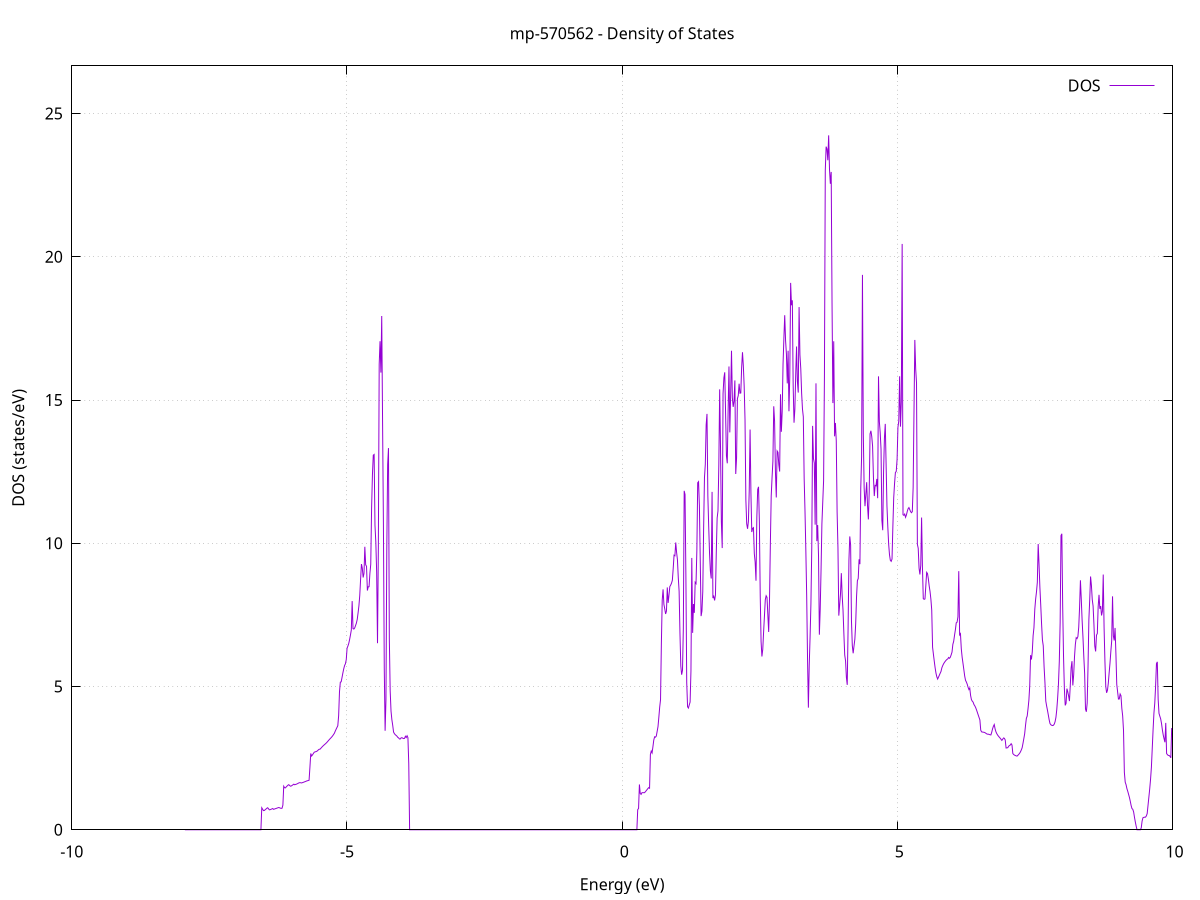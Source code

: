 set title 'mp-570562 - Density of States'
set xlabel 'Energy (eV)'
set ylabel 'DOS (states/eV)'
set grid
set xrange [-10:10]
set yrange [0:26.666]
set xzeroaxis lt -1
set terminal png size 800,600
set output 'mp-570562_dos_gnuplot.png'
plot '-' using 1:2 with lines title 'DOS'
-7.945200 0.000000
-7.929800 0.000000
-7.914500 0.000000
-7.899100 0.000000
-7.883800 0.000000
-7.868400 0.000000
-7.853100 0.000000
-7.837700 0.000000
-7.822400 0.000000
-7.807000 0.000000
-7.791700 0.000000
-7.776300 0.000000
-7.761000 0.000000
-7.745600 0.000000
-7.730300 0.000000
-7.714900 0.000000
-7.699600 0.000000
-7.684200 0.000000
-7.668900 0.000000
-7.653500 0.000000
-7.638200 0.000000
-7.622800 0.000000
-7.607500 0.000000
-7.592100 0.000000
-7.576800 0.000000
-7.561400 0.000000
-7.546100 0.000000
-7.530700 0.000000
-7.515400 0.000000
-7.500000 0.000000
-7.484600 0.000000
-7.469300 0.000000
-7.453900 0.000000
-7.438600 0.000000
-7.423200 0.000000
-7.407900 0.000000
-7.392500 0.000000
-7.377200 0.000000
-7.361800 0.000000
-7.346500 0.000000
-7.331100 0.000000
-7.315800 0.000000
-7.300400 0.000000
-7.285100 0.000000
-7.269700 0.000000
-7.254400 0.000000
-7.239000 0.000000
-7.223700 0.000000
-7.208300 0.000000
-7.193000 0.000000
-7.177600 0.000000
-7.162300 0.000000
-7.146900 0.000000
-7.131600 0.000000
-7.116200 0.000000
-7.100900 0.000000
-7.085500 0.000000
-7.070200 0.000000
-7.054800 0.000000
-7.039500 0.000000
-7.024100 0.000000
-7.008800 0.000000
-6.993400 0.000000
-6.978100 0.000000
-6.962700 0.000000
-6.947400 0.000000
-6.932000 0.000000
-6.916700 0.000000
-6.901300 0.000000
-6.886000 0.000000
-6.870600 0.000000
-6.855300 0.000000
-6.839900 0.000000
-6.824500 0.000000
-6.809200 0.000000
-6.793800 0.000000
-6.778500 0.000000
-6.763100 0.000000
-6.747800 0.000000
-6.732400 0.000000
-6.717100 0.000000
-6.701700 0.000000
-6.686400 0.000000
-6.671000 0.000000
-6.655700 0.000000
-6.640300 0.000000
-6.625000 0.000000
-6.609600 0.000000
-6.594300 0.000000
-6.578900 0.000000
-6.563600 0.000000
-6.548200 0.768100
-6.532900 0.719000
-6.517500 0.669500
-6.502200 0.672600
-6.486800 0.698400
-6.471500 0.724200
-6.456100 0.750100
-6.440800 0.769400
-6.425400 0.732900
-6.410100 0.696400
-6.394700 0.702500
-6.379400 0.715400
-6.364000 0.728300
-6.348700 0.741200
-6.333300 0.713200
-6.318000 0.723900
-6.302600 0.734500
-6.287300 0.745100
-6.271900 0.755800
-6.256600 0.766400
-6.241200 0.777000
-6.225900 0.769600
-6.210500 0.754700
-6.195200 0.748100
-6.179800 0.752100
-6.164400 0.861500
-6.149100 1.518400
-6.133700 1.467500
-6.118400 1.462000
-6.103000 1.496900
-6.087700 1.526800
-6.072300 1.556100
-6.057000 1.574800
-6.041600 1.543800
-6.026300 1.521400
-6.010900 1.529700
-5.995600 1.550400
-5.980200 1.571000
-5.964900 1.591600
-5.949500 1.571300
-5.934200 1.583000
-5.918800 1.591400
-5.903500 1.605700
-5.888100 1.621500
-5.872800 1.637200
-5.857400 1.645500
-5.842100 1.641500
-5.826700 1.634800
-5.811400 1.643500
-5.796000 1.654600
-5.780700 1.665700
-5.765300 1.677700
-5.750000 1.688100
-5.734600 1.702200
-5.719300 1.711000
-5.703900 1.719900
-5.688600 1.728800
-5.673200 2.176200
-5.657900 2.663600
-5.642500 2.574700
-5.627200 2.612800
-5.611800 2.658000
-5.596500 2.703700
-5.581100 2.719200
-5.565800 2.726400
-5.550400 2.737800
-5.535100 2.759000
-5.519700 2.789500
-5.504400 2.810800
-5.489000 2.813600
-5.473600 2.846500
-5.458300 2.879600
-5.442900 2.911000
-5.427600 2.939500
-5.412200 2.966400
-5.396900 2.991700
-5.381500 3.018900
-5.366200 3.047600
-5.350800 3.082300
-5.335500 3.116400
-5.320100 3.150800
-5.304800 3.181700
-5.289400 3.212800
-5.274100 3.245300
-5.258700 3.283400
-5.243400 3.326100
-5.228000 3.372000
-5.212700 3.444600
-5.197300 3.509200
-5.182000 3.570200
-5.166600 3.631500
-5.151300 3.984300
-5.135900 4.817800
-5.120600 5.151500
-5.105200 5.165500
-5.089900 5.315600
-5.074500 5.472500
-5.059200 5.614500
-5.043800 5.731400
-5.028500 5.792700
-5.013100 5.936800
-4.997800 6.341600
-4.982400 6.415000
-4.967100 6.507000
-4.951700 6.644600
-4.936400 6.801600
-4.921000 6.973900
-4.905700 7.982500
-4.890300 7.022400
-4.875000 7.006900
-4.859600 7.045800
-4.844300 7.127400
-4.828900 7.213400
-4.813500 7.345300
-4.798200 7.569600
-4.782800 7.821000
-4.767500 8.183600
-4.752100 8.754700
-4.736800 9.275200
-4.721400 9.132800
-4.706100 8.806800
-4.690700 8.950000
-4.675400 9.878500
-4.660000 9.250300
-4.644700 9.197400
-4.629300 8.351300
-4.614000 8.481000
-4.598600 8.485300
-4.583300 8.944700
-4.567900 9.265800
-4.552600 11.228600
-4.537200 12.396400
-4.521900 13.076200
-4.506500 13.101000
-4.491200 10.633800
-4.475800 10.040100
-4.460500 8.984000
-4.445100 6.513500
-4.429800 9.831000
-4.414400 16.251000
-4.399100 17.053900
-4.383700 15.959700
-4.368400 17.933700
-4.353000 14.221600
-4.337700 10.676000
-4.322300 5.638200
-4.307000 3.455600
-4.291600 4.529500
-4.276300 9.827900
-4.260900 12.745700
-4.245600 13.323800
-4.230200 6.668000
-4.214900 4.850400
-4.199500 4.142100
-4.184200 3.844400
-4.168800 3.646200
-4.153400 3.410600
-4.138100 3.355900
-4.122700 3.319400
-4.107400 3.295300
-4.092000 3.267400
-4.076700 3.226200
-4.061300 3.206000
-4.046000 3.168900
-4.030600 3.170000
-4.015300 3.209700
-3.999900 3.213600
-3.984600 3.194800
-3.969200 3.182900
-3.953900 3.190000
-3.938500 3.264200
-3.923200 3.220000
-3.907800 3.281700
-3.892500 3.215200
-3.877100 2.302900
-3.861800 0.000000
-3.846400 0.000000
-3.831100 0.000000
-3.815700 0.000000
-3.800400 0.000000
-3.785000 0.000000
-3.769700 0.000000
-3.754300 0.000000
-3.739000 0.000000
-3.723600 0.000000
-3.708300 0.000000
-3.692900 0.000000
-3.677600 0.000000
-3.662200 0.000000
-3.646900 0.000000
-3.631500 0.000000
-3.616200 0.000000
-3.600800 0.000000
-3.585500 0.000000
-3.570100 0.000000
-3.554800 0.000000
-3.539400 0.000000
-3.524100 0.000000
-3.508700 0.000000
-3.493300 0.000000
-3.478000 0.000000
-3.462600 0.000000
-3.447300 0.000000
-3.431900 0.000000
-3.416600 0.000000
-3.401200 0.000000
-3.385900 0.000000
-3.370500 0.000000
-3.355200 0.000000
-3.339800 0.000000
-3.324500 0.000000
-3.309100 0.000000
-3.293800 0.000000
-3.278400 0.000000
-3.263100 0.000000
-3.247700 0.000000
-3.232400 0.000000
-3.217000 0.000000
-3.201700 0.000000
-3.186300 0.000000
-3.171000 0.000000
-3.155600 0.000000
-3.140300 0.000000
-3.124900 0.000000
-3.109600 0.000000
-3.094200 0.000000
-3.078900 0.000000
-3.063500 0.000000
-3.048200 0.000000
-3.032800 0.000000
-3.017500 0.000000
-3.002100 0.000000
-2.986800 0.000000
-2.971400 0.000000
-2.956100 0.000000
-2.940700 0.000000
-2.925400 0.000000
-2.910000 0.000000
-2.894700 0.000000
-2.879300 0.000000
-2.864000 0.000000
-2.848600 0.000000
-2.833200 0.000000
-2.817900 0.000000
-2.802500 0.000000
-2.787200 0.000000
-2.771800 0.000000
-2.756500 0.000000
-2.741100 0.000000
-2.725800 0.000000
-2.710400 0.000000
-2.695100 0.000000
-2.679700 0.000000
-2.664400 0.000000
-2.649000 0.000000
-2.633700 0.000000
-2.618300 0.000000
-2.603000 0.000000
-2.587600 0.000000
-2.572300 0.000000
-2.556900 0.000000
-2.541600 0.000000
-2.526200 0.000000
-2.510900 0.000000
-2.495500 0.000000
-2.480200 0.000000
-2.464800 0.000000
-2.449500 0.000000
-2.434100 0.000000
-2.418800 0.000000
-2.403400 0.000000
-2.388100 0.000000
-2.372700 0.000000
-2.357400 0.000000
-2.342000 0.000000
-2.326700 0.000000
-2.311300 0.000000
-2.296000 0.000000
-2.280600 0.000000
-2.265300 0.000000
-2.249900 0.000000
-2.234600 0.000000
-2.219200 0.000000
-2.203900 0.000000
-2.188500 0.000000
-2.173100 0.000000
-2.157800 0.000000
-2.142400 0.000000
-2.127100 0.000000
-2.111700 0.000000
-2.096400 0.000000
-2.081000 0.000000
-2.065700 0.000000
-2.050300 0.000000
-2.035000 0.000000
-2.019600 0.000000
-2.004300 0.000000
-1.988900 0.000000
-1.973600 0.000000
-1.958200 0.000000
-1.942900 0.000000
-1.927500 0.000000
-1.912200 0.000000
-1.896800 0.000000
-1.881500 0.000000
-1.866100 0.000000
-1.850800 0.000000
-1.835400 0.000000
-1.820100 0.000000
-1.804700 0.000000
-1.789400 0.000000
-1.774000 0.000000
-1.758700 0.000000
-1.743300 0.000000
-1.728000 0.000000
-1.712600 0.000000
-1.697300 0.000000
-1.681900 0.000000
-1.666600 0.000000
-1.651200 0.000000
-1.635900 0.000000
-1.620500 0.000000
-1.605200 0.000000
-1.589800 0.000000
-1.574500 0.000000
-1.559100 0.000000
-1.543800 0.000000
-1.528400 0.000000
-1.513100 0.000000
-1.497700 0.000000
-1.482300 0.000000
-1.467000 0.000000
-1.451600 0.000000
-1.436300 0.000000
-1.420900 0.000000
-1.405600 0.000000
-1.390200 0.000000
-1.374900 0.000000
-1.359500 0.000000
-1.344200 0.000000
-1.328800 0.000000
-1.313500 0.000000
-1.298100 0.000000
-1.282800 0.000000
-1.267400 0.000000
-1.252100 0.000000
-1.236700 0.000000
-1.221400 0.000000
-1.206000 0.000000
-1.190700 0.000000
-1.175300 0.000000
-1.160000 0.000000
-1.144600 0.000000
-1.129300 0.000000
-1.113900 0.000000
-1.098600 0.000000
-1.083200 0.000000
-1.067900 0.000000
-1.052500 0.000000
-1.037200 0.000000
-1.021800 0.000000
-1.006500 0.000000
-0.991100 0.000000
-0.975800 0.000000
-0.960400 0.000000
-0.945100 0.000000
-0.929700 0.000000
-0.914400 0.000000
-0.899000 0.000000
-0.883700 0.000000
-0.868300 0.000000
-0.853000 0.000000
-0.837600 0.000000
-0.822200 0.000000
-0.806900 0.000000
-0.791500 0.000000
-0.776200 0.000000
-0.760800 0.000000
-0.745500 0.000000
-0.730100 0.000000
-0.714800 0.000000
-0.699400 0.000000
-0.684100 0.000000
-0.668700 0.000000
-0.653400 0.000000
-0.638000 0.000000
-0.622700 0.000000
-0.607300 0.000000
-0.592000 0.000000
-0.576600 0.000000
-0.561300 0.000000
-0.545900 0.000000
-0.530600 0.000000
-0.515200 0.000000
-0.499900 0.000000
-0.484500 0.000000
-0.469200 0.000000
-0.453800 0.000000
-0.438500 0.000000
-0.423100 0.000000
-0.407800 0.000000
-0.392400 0.000000
-0.377100 0.000000
-0.361700 0.000000
-0.346400 0.000000
-0.331000 0.000000
-0.315700 0.000000
-0.300300 0.000000
-0.285000 0.000000
-0.269600 0.000000
-0.254300 0.000000
-0.238900 0.000000
-0.223600 0.000000
-0.208200 0.000000
-0.192900 0.000000
-0.177500 0.000000
-0.162100 0.000000
-0.146800 0.000000
-0.131400 0.000000
-0.116100 0.000000
-0.100700 0.000000
-0.085400 0.000000
-0.070000 0.000000
-0.054700 0.000000
-0.039300 0.000000
-0.024000 0.000000
-0.008600 0.000000
0.006700 0.000000
0.022100 0.000000
0.037400 0.000000
0.052800 0.000000
0.068100 0.000000
0.083500 0.000000
0.098800 0.000000
0.114200 0.000000
0.129500 0.000000
0.144900 0.000000
0.160200 0.000000
0.175600 0.000000
0.190900 0.000000
0.206300 0.000000
0.221600 0.000000
0.237000 0.000000
0.252300 0.000000
0.267700 0.000000
0.283000 0.701900
0.298400 0.746000
0.313700 1.581600
0.329100 1.264000
0.344400 1.235400
0.359800 1.293100
0.375100 1.295900
0.390500 1.294800
0.405800 1.294900
0.421200 1.324900
0.436500 1.362400
0.451900 1.399900
0.467200 1.437500
0.482600 1.471200
0.498000 1.450600
0.513300 2.627700
0.528700 2.748600
0.544000 2.683100
0.559400 2.901200
0.574700 3.130300
0.590100 3.245600
0.605400 3.231300
0.620800 3.271900
0.636100 3.434200
0.651500 3.601800
0.666800 3.928800
0.682200 4.281900
0.697500 4.540600
0.712900 6.512900
0.728200 8.019600
0.743600 8.391700
0.758900 7.869200
0.774300 7.711400
0.789600 7.534200
0.805000 7.632100
0.820300 8.459700
0.835700 7.919500
0.851000 8.190400
0.866400 8.490400
0.881700 8.540400
0.897100 8.609300
0.912400 8.710400
0.927800 9.123200
0.943100 9.584700
0.958500 9.565600
0.973800 10.027700
0.989200 9.682700
1.004500 9.431700
1.019900 8.807500
1.035200 8.325000
1.050600 6.850800
1.065900 5.715100
1.081300 5.413300
1.096600 5.567000
1.112000 7.034400
1.127300 11.831300
1.142700 11.702600
1.158100 8.896600
1.173400 5.142700
1.188800 4.294000
1.204100 4.249000
1.219500 4.358000
1.234800 4.458900
1.250200 5.538600
1.265500 9.489900
1.280900 6.873000
1.296200 7.880100
1.311600 7.572700
1.326900 8.638500
1.342300 8.594900
1.357600 9.755900
1.373000 12.113600
1.388300 12.152700
1.403700 11.310800
1.419000 9.428300
1.434400 7.459500
1.449700 7.630100
1.465100 8.316300
1.480400 10.504700
1.495800 12.289700
1.511100 12.757800
1.526500 14.137100
1.541800 14.517800
1.557200 11.664100
1.572500 10.606800
1.587900 9.654000
1.603200 9.033200
1.618600 8.771600
1.633900 11.796600
1.649300 8.088500
1.664600 8.148300
1.680000 8.005300
1.695300 8.193900
1.710700 9.700500
1.726000 10.881900
1.741400 11.129700
1.756700 12.736500
1.772100 15.375500
1.787400 13.335500
1.802800 10.754100
1.818200 9.834700
1.833500 15.223000
1.848900 15.775800
1.864200 15.969000
1.879600 14.547400
1.894900 13.051600
1.910300 12.793100
1.925600 14.635500
1.941000 16.172800
1.956300 13.872900
1.971700 15.195000
1.987000 16.722300
2.002400 15.088600
2.017700 14.762100
2.033100 14.972000
2.048400 15.685500
2.063800 12.419500
2.079100 12.975000
2.094500 15.051100
2.109800 15.155900
2.125200 15.571000
2.140500 15.238700
2.155900 15.247300
2.171200 16.134600
2.186600 16.669100
2.201900 16.200900
2.217300 15.480800
2.232600 14.313700
2.248000 11.517300
2.263300 10.680100
2.278700 10.506700
2.294000 10.765500
2.309400 11.847900
2.324700 13.971600
2.340100 11.751500
2.355400 10.393500
2.370800 10.521700
2.386100 10.546300
2.401500 9.638900
2.416800 9.342400
2.432200 8.693800
2.447500 10.921000
2.462900 11.880000
2.478200 11.972000
2.493600 10.733400
2.509000 8.169500
2.524300 6.576300
2.539700 6.049200
2.555000 6.300000
2.570400 6.907500
2.585700 7.465700
2.601100 8.031700
2.616400 8.170100
2.631800 8.114100
2.647100 7.516300
2.662500 6.905500
2.677800 8.062000
2.693200 9.995800
2.708500 11.644100
2.723900 12.298000
2.739200 12.861500
2.754600 14.782400
2.769900 14.260400
2.785300 12.508500
2.800600 11.600300
2.816000 13.225200
2.831300 13.177900
2.846700 12.741300
2.862000 12.505200
2.877400 15.202500
2.892700 13.893900
2.908100 14.591600
2.923400 16.244200
2.938800 17.152200
2.954100 17.962600
2.969500 17.078600
2.984800 16.613600
3.000200 15.583300
3.015500 16.722500
3.030900 14.610000
3.046200 15.847400
3.061600 19.091700
3.076900 18.309400
3.092300 18.481700
3.107600 15.502600
3.123000 14.209200
3.138300 14.680200
3.153700 15.882400
3.169100 16.871000
3.184400 15.645700
3.199800 15.261300
3.215100 18.246800
3.230500 16.580400
3.245800 16.094000
3.261200 15.239900
3.276500 14.689600
3.291900 14.414200
3.307200 12.270300
3.322600 11.110700
3.337900 9.740600
3.353300 8.149800
3.368600 5.973200
3.384000 4.261900
3.399300 5.742100
3.414700 6.721900
3.430000 7.878400
3.445400 9.845400
3.460700 14.098500
3.476100 12.958500
3.491400 12.800500
3.506800 10.650200
3.522100 15.584200
3.537500 10.075900
3.552800 10.635500
3.568200 9.558800
3.583500 6.810000
3.598900 7.704400
3.614200 9.072000
3.629600 10.680200
3.644900 11.428100
3.660300 12.183200
3.675600 15.812100
3.691000 23.016900
3.706300 23.846700
3.721700 23.763500
3.737000 23.372700
3.752400 24.242000
3.767700 23.053000
3.783100 22.551200
3.798400 22.963700
3.813800 18.377000
3.829200 14.896700
3.844500 17.052600
3.859900 13.735300
3.875200 14.201100
3.890600 13.577000
3.905900 11.095900
3.921300 9.852900
3.936600 7.475500
3.952000 7.848100
3.967300 8.227300
3.982700 8.957900
3.998000 8.164200
4.013400 7.664200
4.028700 6.853800
4.044100 6.102900
4.059400 5.896100
4.074800 5.316800
4.090100 5.058400
4.105500 7.051000
4.120800 9.417100
4.136200 10.240400
4.151500 9.940800
4.166900 7.287700
4.182200 6.426400
4.197600 6.160300
4.212900 6.412600
4.228300 6.654300
4.243600 7.194400
4.259000 8.134300
4.274300 8.693300
4.289700 8.772900
4.305000 9.440200
4.320400 9.272100
4.335700 11.930700
4.351100 13.035600
4.366400 19.371000
4.381800 13.832400
4.397100 11.936500
4.412500 11.296400
4.427800 11.711500
4.443200 12.133300
4.458500 11.320700
4.473900 10.834200
4.489300 11.787900
4.504600 13.821500
4.520000 13.927700
4.535300 13.728200
4.550700 13.387200
4.566000 12.308200
4.581400 11.649400
4.596700 12.021400
4.612100 12.005800
4.627400 12.247200
4.642800 11.575700
4.658100 15.827500
4.673500 14.246400
4.688800 13.864400
4.704200 13.279700
4.719500 10.805200
4.734900 10.457000
4.750200 12.504100
4.765600 13.671700
4.780900 14.169400
4.796300 12.745600
4.811600 11.306500
4.827000 10.580800
4.842300 9.980000
4.857700 9.603800
4.873000 9.406600
4.888400 9.370100
4.903700 9.451300
4.919100 10.587200
4.934400 11.590100
4.949800 12.088400
4.965100 12.472400
4.980500 12.509900
4.995800 12.930200
5.011200 14.050700
5.026500 14.263700
5.041900 15.830300
5.057200 14.071700
5.072600 14.936800
5.087900 20.450200
5.103300 10.997400
5.118600 10.977000
5.134000 11.020700
5.149400 10.907500
5.164700 10.985900
5.180100 11.110200
5.195400 11.205900
5.210800 11.247000
5.226100 11.176800
5.241500 11.105500
5.256800 11.068200
5.272200 11.105400
5.287500 11.947800
5.302900 14.585000
5.318200 17.099000
5.333600 16.088200
5.348900 15.598100
5.364300 9.967300
5.379600 9.827200
5.395000 9.133700
5.410300 8.912300
5.425700 9.227200
5.441000 10.900300
5.456400 9.181900
5.471700 8.066700
5.487100 8.044800
5.502400 8.058500
5.517800 8.515400
5.533100 8.985900
5.548500 8.942600
5.563800 8.756400
5.579200 8.509600
5.594500 8.318200
5.609900 8.048500
5.625200 7.671300
5.640600 6.370100
5.655900 6.126400
5.671300 5.882800
5.686600 5.658800
5.702000 5.471300
5.717300 5.341000
5.732700 5.262100
5.748000 5.328100
5.763400 5.395500
5.778700 5.463300
5.794100 5.528600
5.809400 5.655400
5.824800 5.730100
5.840200 5.791700
5.855500 5.840200
5.870900 5.880800
5.886200 5.917300
5.901600 5.946600
5.916900 5.965100
5.932300 6.014600
5.947600 5.986200
5.963000 6.023400
5.978300 6.106500
5.993700 6.201000
6.009000 6.471900
6.024400 6.581500
6.039700 6.792900
6.055100 6.981700
6.070400 7.222400
6.085800 7.244900
6.101100 7.432600
6.116500 9.028600
6.131800 6.805300
6.147200 6.845900
6.162500 6.315700
6.177900 6.022200
6.193200 5.810700
6.208600 5.590600
6.223900 5.368500
6.239300 5.217100
6.254600 5.158200
6.270000 5.081100
6.285300 4.976400
6.300700 4.896200
6.316000 4.947300
6.331400 4.688100
6.346700 4.543100
6.362100 4.488400
6.377400 4.455000
6.392800 4.371700
6.408100 4.325700
6.423500 4.265100
6.438800 4.186300
6.454200 4.097800
6.469500 4.009500
6.484900 3.922000
6.500300 3.833600
6.515600 3.476800
6.531000 3.418800
6.546300 3.411200
6.561700 3.407400
6.577000 3.402400
6.592400 3.389700
6.607700 3.370600
6.623100 3.349200
6.638400 3.336700
6.653800 3.338000
6.669100 3.326400
6.684500 3.317000
6.699800 3.310000
6.715200 3.402700
6.730500 3.523600
6.745900 3.613900
6.761200 3.673800
6.776600 3.520600
6.791900 3.420200
6.807300 3.355700
6.822600 3.305800
6.838000 3.266600
6.853300 3.231900
6.868700 3.197600
6.884000 3.159400
6.899400 3.119700
6.914700 3.161200
6.930100 3.205000
6.945400 3.192600
6.960800 3.133400
6.976100 2.854400
6.991500 2.859400
7.006800 2.865000
7.022200 2.913600
7.037500 2.942300
7.052900 2.957000
7.068200 3.005100
7.083600 2.959200
7.098900 2.661200
7.114300 2.627000
7.129600 2.605600
7.145000 2.591600
7.160400 2.579500
7.175700 2.571800
7.191100 2.601400
7.206400 2.634000
7.221800 2.669500
7.237100 2.718600
7.252500 2.784900
7.267800 2.861500
7.283200 3.015300
7.298500 3.179400
7.313900 3.350500
7.329200 3.638900
7.344600 3.890100
7.359900 3.969600
7.375300 4.231300
7.390600 4.524600
7.406000 5.035200
7.421300 6.094500
7.436700 5.944600
7.452000 6.207700
7.467400 6.775700
7.482700 7.056900
7.498100 7.700400
7.513400 8.053500
7.528800 8.306600
7.544100 8.641100
7.559500 9.975600
7.574800 9.272700
7.590200 8.473500
7.605500 7.863500
7.620900 7.197100
7.636200 6.629800
7.651600 6.423400
7.666900 5.688600
7.682300 5.143600
7.697600 4.494400
7.713000 4.320800
7.728300 4.171900
7.743700 4.005500
7.759000 3.839500
7.774400 3.706600
7.789700 3.666000
7.805100 3.647100
7.820500 3.637800
7.835800 3.647100
7.851200 3.687300
7.866500 3.771600
7.881900 3.924000
7.897200 4.194900
7.912600 4.585300
7.927900 5.088600
7.943300 5.881200
7.958600 7.235300
7.974000 10.268900
7.989300 10.332800
8.004700 7.798700
8.020000 6.061800
8.035400 4.920900
8.050700 4.342200
8.066100 4.413100
8.081400 4.927300
8.096800 4.817900
8.112100 4.673100
8.127500 4.492600
8.142800 5.047200
8.158200 5.652000
8.173500 5.885100
8.188900 5.037500
8.204200 5.406200
8.219600 6.041500
8.234900 6.472200
8.250300 6.705600
8.265600 6.674400
8.281000 6.743100
8.296300 7.074600
8.311700 7.770600
8.327000 8.708400
8.342400 8.052500
8.357700 7.316300
8.373100 6.724200
8.388400 6.044100
8.403800 5.449300
8.419100 4.216000
8.434500 4.119400
8.449800 4.421900
8.465200 5.699500
8.480600 7.342500
8.495900 8.026600
8.511300 8.840800
8.526600 8.535300
8.542000 8.034400
8.557300 7.809100
8.572700 7.156400
8.588000 6.412000
8.603400 6.225400
8.618700 6.791300
8.634100 6.854600
8.649400 7.795000
8.664800 8.202500
8.680100 7.713500
8.695500 7.807800
8.710800 7.481500
8.726200 7.630400
8.741500 8.908600
8.756900 7.062800
8.772200 5.877500
8.787600 5.000600
8.802900 4.781200
8.818300 4.870500
8.833600 5.116500
8.849000 5.483000
8.864300 5.814400
8.879700 6.226100
8.895000 6.586000
8.910400 8.148800
8.925700 6.766900
8.941100 6.607700
8.956400 7.045900
8.971800 6.142800
8.987100 5.076200
9.002500 4.820800
9.017800 4.563200
9.033200 4.565900
9.048500 4.740600
9.063900 4.680000
9.079200 4.238400
9.094600 3.976300
9.109900 3.465700
9.125300 2.007200
9.140700 1.661900
9.156000 1.574700
9.171400 1.438700
9.186700 1.345700
9.202100 1.238400
9.217400 1.129800
9.232800 0.995300
9.248100 0.848800
9.263500 0.740400
9.278800 0.713500
9.294200 0.619100
9.309500 0.431600
9.324900 0.268000
9.340200 0.122800
9.355600 0.000000
9.370900 0.000000
9.386300 0.000000
9.401600 0.000000
9.417000 0.000000
9.432300 0.068300
9.447700 0.303700
9.463000 0.419500
9.478400 0.433100
9.493700 0.439600
9.509100 0.440300
9.524400 0.481800
9.539800 0.565000
9.555100 0.849500
9.570500 1.136400
9.585800 1.424000
9.601200 1.760100
9.616500 2.179000
9.631900 2.829600
9.647200 3.485900
9.662600 4.070900
9.677900 4.421100
9.693300 5.026800
9.708600 5.801000
9.724000 5.861400
9.739300 4.562800
9.754700 4.063000
9.770000 3.964500
9.785400 3.869900
9.800700 3.708800
9.816100 3.486300
9.831500 3.309200
9.846800 3.175700
9.862200 3.055400
9.877500 3.730500
9.892900 2.661700
9.908200 2.619500
9.923600 2.596200
9.938900 2.593400
9.954300 2.564600
9.969600 2.511400
9.985000 3.549400
10.000300 3.450000
10.015700 3.422200
10.031000 3.385400
10.046400 3.391700
10.061700 3.876800
10.077100 3.841800
10.092400 3.604500
10.107800 3.150800
10.123100 1.962500
10.138500 0.954700
10.153800 0.124600
10.169200 0.000000
10.184500 0.000100
10.199900 0.016900
10.215200 0.061300
10.230600 0.133400
10.245900 0.234200
10.261300 0.375600
10.276600 0.771600
10.292000 0.757900
10.307300 1.014300
10.322700 1.327100
10.338000 1.826900
10.353400 2.192500
10.368700 2.525100
10.384100 2.971900
10.399400 3.296100
10.414800 3.574600
10.430100 4.138600
10.445500 4.521800
10.460800 4.819200
10.476200 5.123000
10.491600 5.522200
10.506900 5.757700
10.522300 5.609500
10.537600 5.543300
10.553000 5.672600
10.568300 5.498300
10.583700 5.525200
10.599000 5.496000
10.614400 5.373700
10.629700 5.188500
10.645100 4.917300
10.660400 4.531700
10.675800 4.193000
10.691100 3.940100
10.706500 3.841900
10.721800 3.703800
10.737200 3.551300
10.752500 3.366900
10.767900 3.223000
10.783200 3.229900
10.798600 3.237700
10.813900 3.256700
10.829300 3.293800
10.844600 3.335200
10.860000 3.369600
10.875300 3.414100
10.890700 3.506100
10.906000 3.601000
10.921400 3.855900
10.936700 4.007300
10.952100 4.136400
10.967400 3.835400
10.982800 3.264100
10.998100 3.366000
11.013500 3.460200
11.028800 3.545600
11.044200 3.825100
11.059500 4.254300
11.074900 4.254100
11.090200 4.475600
11.105600 4.798100
11.120900 5.001400
11.136300 5.273600
11.151700 5.829700
11.167000 10.120600
11.182400 8.792800
11.197700 6.444300
11.213100 6.106400
11.228400 5.890000
11.243800 5.579000
11.259100 5.119600
11.274500 4.585000
11.289800 4.083700
11.305200 3.698300
11.320500 3.350800
11.335900 3.042400
11.351200 2.886800
11.366600 2.782000
11.381900 2.663300
11.397300 2.589900
11.412600 2.465900
11.428000 2.407200
11.443300 2.365400
11.458700 2.355600
11.474000 2.371200
11.489400 2.459900
11.504700 2.843300
11.520100 3.480100
11.535400 3.769400
11.550800 3.676100
11.566100 3.729300
11.581500 3.962600
11.596800 4.295800
11.612200 4.802600
11.627500 5.347800
11.642900 5.979200
11.658200 5.711800
11.673600 5.718900
11.688900 5.973700
11.704300 6.808000
11.719600 6.134300
11.735000 5.537900
11.750300 5.066800
11.765700 4.564800
11.781000 4.468600
11.796400 3.991000
11.811800 3.746700
11.827100 3.580400
11.842500 3.435100
11.857800 3.352200
11.873200 3.285100
11.888500 3.238400
11.903900 3.237300
11.919200 3.294900
11.934600 3.350400
11.949900 3.396300
11.965300 3.423900
11.980600 3.418300
11.996000 3.467900
12.011300 3.519100
12.026700 3.581900
12.042000 3.677600
12.057400 3.822400
12.072700 4.723200
12.088100 4.784100
12.103400 4.965300
12.118800 5.097500
12.134100 5.139500
12.149500 5.152000
12.164800 5.153000
12.180200 5.143100
12.195500 5.127200
12.210900 5.112400
12.226200 5.084800
12.241600 5.055100
12.256900 5.095700
12.272300 5.166000
12.287600 5.268200
12.303000 5.425300
12.318300 5.679100
12.333700 6.180600
12.349000 6.563100
12.364400 6.195400
12.379700 5.606900
12.395100 5.163600
12.410400 4.883500
12.425800 4.814000
12.441100 4.786300
12.456500 4.821500
12.471900 4.634900
12.487200 4.577900
12.502600 4.527900
12.517900 4.584600
12.533300 4.694900
12.548600 4.805100
12.564000 4.916000
12.579300 5.061700
12.594700 5.146300
12.610000 5.177000
12.625400 5.213800
12.640700 5.112200
12.656100 5.029500
12.671400 4.982100
12.686800 4.935600
12.702100 4.843800
12.717500 4.643500
12.732800 4.514000
12.748200 4.755900
12.763500 4.797400
12.778900 4.853100
12.794200 4.910200
12.809600 5.591000
12.824900 5.705100
12.840300 5.711900
12.855600 5.669400
12.871000 5.799900
12.886300 6.033500
12.901700 6.061700
12.917000 6.183500
12.932400 6.328600
12.947700 6.561900
12.963100 7.235300
12.978400 7.681900
12.993800 8.585500
13.009100 7.990300
13.024500 7.872500
13.039800 7.826100
13.055200 7.784400
13.070500 7.438500
13.085900 7.160400
13.101200 7.133400
13.116600 7.281700
13.132000 7.547200
13.147300 7.478000
13.162700 7.365000
13.178000 7.593900
13.193400 7.684800
13.208700 7.776500
13.224100 7.224000
13.239400 7.259200
13.254800 7.543500
13.270100 7.752700
13.285500 8.016000
13.300800 8.015300
13.316200 7.844400
13.331500 7.480400
13.346900 7.401100
13.362200 7.978900
13.377600 8.957300
13.392900 7.971900
13.408300 7.783300
13.423600 7.603300
13.439000 7.457700
13.454300 7.434600
13.469700 7.456300
13.485000 7.684100
13.500400 7.994700
13.515700 8.350800
13.531100 8.209600
13.546400 7.822200
13.561800 7.603100
13.577100 7.447800
13.592500 7.350900
13.607800 7.279400
13.623200 7.270400
13.638500 7.264300
13.653900 7.250500
13.669200 7.233000
13.684600 7.569800
13.699900 7.683300
13.715300 7.552700
13.730600 7.306000
13.746000 7.217200
13.761300 7.415900
13.776700 7.444900
13.792000 7.161800
13.807400 6.907100
13.822800 6.549400
13.838100 6.318400
13.853500 6.212700
13.868800 7.065800
13.884200 7.198800
13.899500 7.406500
13.914900 7.077400
13.930200 6.959500
13.945600 6.850100
13.960900 6.795500
13.976300 6.827300
13.991600 6.879500
14.007000 6.999000
14.022300 7.170500
14.037700 7.485600
14.053000 7.657300
14.068400 7.700200
14.083700 7.496100
14.099100 7.334700
14.114400 7.334900
14.129800 8.147000
14.145100 8.324800
14.160500 8.123600
14.175800 7.657000
14.191200 7.216000
14.206500 7.279600
14.221900 7.232900
14.237200 6.938300
14.252600 6.699100
14.267900 6.471100
14.283300 6.490800
14.298600 6.236600
14.314000 5.895300
14.329300 5.631900
14.344700 5.578200
14.360000 5.515400
14.375400 5.525000
14.390700 5.327800
14.406100 5.358700
14.421400 5.241700
14.436800 5.151200
14.452100 5.069100
14.467500 5.145300
14.482900 5.589200
14.498200 5.639700
14.513600 5.714300
14.528900 5.870300
14.544300 6.047800
14.559600 6.796000
14.575000 6.899900
14.590300 7.100100
14.605700 7.272400
14.621000 7.664800
14.636400 7.483100
14.651700 7.434200
14.667100 7.422400
14.682400 7.410000
14.697800 7.377500
14.713100 7.327000
14.728500 7.249500
14.743800 7.150600
14.759200 7.307500
14.774500 6.996200
14.789900 7.421400
14.805200 7.163500
14.820600 7.220100
14.835900 7.238200
14.851300 7.729600
14.866600 8.216100
14.882000 7.599400
14.897300 7.960400
14.912700 8.217600
14.928000 8.441000
14.943400 8.740300
14.958700 9.115500
14.974100 9.317100
14.989400 9.332400
15.004800 10.121300
15.020100 9.067400
15.035500 7.948900
15.050800 7.218400
15.066200 6.790900
15.081500 6.650000
15.096900 6.350700
15.112200 6.271000
15.127600 6.643700
15.143000 6.958000
15.158300 8.919100
15.173700 10.284600
15.189000 10.323900
15.204400 9.106500
15.219700 8.507700
15.235100 7.656300
15.250400 7.586800
15.265800 7.543200
15.281100 8.383000
15.296500 8.575300
15.311800 8.995700
15.327200 8.967000
15.342500 9.052200
15.357900 8.848200
15.373200 8.726700
15.388600 8.368200
15.403900 7.922700
15.419300 7.365400
15.434600 6.716900
15.450000 6.378000
15.465300 5.845700
15.480700 5.594500
15.496000 5.442000
15.511400 5.412100
15.526700 5.507800
15.542100 5.676100
15.557400 6.101700
15.572800 6.797000
15.588100 7.143800
15.603500 7.433300
15.618800 7.569800
15.634200 7.650400
15.649500 7.609300
15.664900 7.445700
15.680200 7.111000
15.695600 8.547700
15.710900 6.964400
15.726300 6.323500
15.741600 6.063900
15.757000 5.777500
15.772300 5.478200
15.787700 5.331100
15.803100 5.111600
15.818400 5.120000
15.833800 5.405100
15.849100 7.317700
15.864500 7.552500
15.879800 7.213000
15.895200 6.951200
15.910500 6.899500
15.925900 6.578300
15.941200 6.003700
15.956600 5.762200
15.971900 5.840500
15.987300 5.957800
16.002600 6.106200
16.018000 6.320400
16.033300 6.605200
16.048700 6.994900
16.064000 7.565500
16.079400 7.994500
16.094700 6.660000
16.110100 6.371600
16.125400 6.151800
16.140800 5.985400
16.156100 5.975700
16.171500 5.955800
16.186800 5.948500
16.202200 5.935500
16.217500 5.907800
16.232900 5.866100
16.248200 5.851900
16.263600 5.751500
16.278900 5.753000
16.294300 5.734400
16.309600 5.690400
16.325000 5.621600
16.340300 5.598900
16.355700 5.622900
16.371000 5.636300
16.386400 5.628800
16.401700 5.723900
16.417100 5.806800
16.432400 5.863200
16.447800 6.143700
16.463200 6.940600
16.478500 7.088900
16.493900 6.864600
16.509200 6.894300
16.524600 6.896000
16.539900 6.993100
16.555300 7.230200
16.570600 7.447100
16.586000 7.657900
16.601300 7.767000
16.616700 7.770500
16.632000 7.784700
16.647400 7.727800
16.662700 7.664600
16.678100 7.573500
16.693400 7.464400
16.708800 7.301400
16.724100 6.992100
16.739500 6.643600
16.754800 6.551300
16.770200 6.472800
16.785500 6.448400
16.800900 6.525200
16.816200 6.595800
16.831600 6.732500
16.846900 6.847200
16.862300 6.944000
16.877600 6.985700
16.893000 7.001300
16.908300 7.022900
16.923700 7.067800
16.939000 7.118600
16.954400 7.199700
16.969700 7.218500
16.985100 7.927700
17.000400 7.458000
17.015800 7.265900
17.031100 7.210500
17.046500 7.211000
17.061800 7.217600
17.077200 7.228000
17.092500 7.607000
17.107900 7.219500
17.123200 7.108200
17.138600 6.974600
17.154000 6.904900
17.169300 6.950700
17.184700 7.024500
17.200000 6.978500
17.215400 6.923000
17.230700 7.007900
17.246100 6.921500
17.261400 6.930900
17.276800 7.011300
17.292100 7.082400
17.307500 7.100200
17.322800 7.113700
17.338200 7.128500
17.353500 6.837800
17.368900 6.752200
17.384200 6.834800
17.399600 6.916200
17.414900 6.947800
17.430300 6.946500
17.445600 6.915200
17.461000 6.921700
17.476300 7.043800
17.491700 7.109600
17.507000 7.097800
17.522400 7.200300
17.537700 6.964500
17.553100 6.777200
17.568400 7.045300
17.583800 7.532700
17.599100 6.917600
17.614500 6.918000
17.629800 6.944500
17.645200 7.007100
17.660500 7.139300
17.675900 7.555000
17.691200 7.613100
17.706600 7.786100
17.721900 7.820100
17.737300 7.934200
17.752600 8.028900
17.768000 8.095000
17.783300 8.115000
17.798700 8.122400
17.814100 8.131000
17.829400 8.112300
17.844800 8.063000
17.860100 7.976200
17.875500 7.908600
17.890800 7.823200
17.906200 7.695200
17.921500 7.534200
17.936900 7.409900
17.952200 7.413300
17.967600 7.434200
17.982900 7.502400
17.998300 7.662800
18.013600 7.810800
18.029000 7.952300
18.044300 8.179900
18.059700 8.442500
18.075000 8.756300
18.090400 9.127400
18.105700 9.455200
18.121100 9.807600
18.136400 10.160500
18.151800 10.194100
18.167100 9.733800
18.182500 9.508200
18.197800 9.357600
18.213200 9.208600
18.228500 9.027600
18.243900 8.964400
18.259200 8.912800
18.274600 8.876400
18.289900 8.831500
18.305300 8.894300
18.320600 8.912900
18.336000 8.917600
18.351300 9.000000
18.366700 8.733200
18.382000 8.551600
18.397400 8.531800
18.412700 8.464900
18.428100 8.414400
18.443400 8.315500
18.458800 8.365000
18.474200 8.349500
18.489500 8.617600
18.504900 8.725400
18.520200 8.798400
18.535600 8.859200
18.550900 9.075300
18.566300 9.230700
18.581600 9.180000
18.597000 8.960800
18.612300 9.360400
18.627700 8.084100
18.643000 7.760000
18.658400 7.442300
18.673700 7.190100
18.689100 7.492100
18.704400 8.251800
18.719800 7.672500
18.735100 7.612900
18.750500 7.734800
18.765800 7.886900
18.781200 8.051500
18.796500 8.166900
18.811900 8.396300
18.827200 8.595300
18.842600 8.756900
18.857900 8.816200
18.873300 8.744500
18.888600 8.787000
18.904000 8.899500
18.919300 9.096700
18.934700 9.839200
18.950000 8.812000
18.965400 8.447200
18.980700 8.123900
18.996100 7.846700
19.011400 7.586300
19.026800 7.489500
19.042100 7.538900
19.057500 7.695000
19.072800 7.902600
19.088200 8.118300
19.103500 8.168000
19.118900 8.137900
19.134300 8.052500
19.149600 8.006800
19.165000 8.091400
19.180300 8.450800
19.195700 8.478500
19.211000 8.590100
19.226400 8.276700
19.241700 7.946300
19.257100 7.738800
19.272400 7.594800
19.287800 7.492900
19.303100 7.682200
19.318500 7.747800
19.333800 7.759200
19.349200 7.837600
19.364500 7.581500
19.379900 7.527900
19.395200 7.681800
19.410600 7.845300
19.425900 8.019900
19.441300 8.173100
19.456600 8.239100
19.472000 8.202800
19.487300 8.105000
19.502700 7.880900
19.518000 7.590900
19.533400 7.387300
19.548700 7.346300
19.564100 7.439200
19.579400 7.623700
19.594800 7.819400
19.610100 7.810200
19.625500 8.050700
19.640800 8.637300
19.656200 9.081000
19.671500 9.224100
19.686900 8.084100
19.702200 7.651300
19.717600 7.200500
19.732900 6.760600
19.748300 6.358200
19.763600 6.386200
19.779000 6.557700
19.794400 6.790600
19.809700 6.939100
19.825100 7.037400
19.840400 7.110900
19.855800 7.329900
19.871100 7.206600
19.886500 7.038200
19.901800 7.020500
19.917200 6.703800
19.932500 6.408400
19.947900 6.507300
19.963200 6.685700
19.978600 6.911300
19.993900 6.995800
20.009300 6.883300
20.024600 6.851000
20.040000 6.855400
20.055300 6.944400
20.070700 7.080100
20.086000 6.621000
20.101400 6.249900
20.116700 6.579600
20.132100 6.653400
20.147400 6.650400
20.162800 7.034900
20.178100 7.240700
20.193500 7.689400
20.208800 8.027600
20.224200 7.736000
20.239500 7.633100
20.254900 6.949700
20.270200 6.514700
20.285600 6.085100
20.300900 5.491200
20.316300 5.085900
20.331600 4.762300
20.347000 4.593800
20.362300 5.566100
20.377700 4.736200
20.393000 5.010900
20.408400 5.521900
20.423700 5.987700
20.439100 6.318000
20.454500 6.530000
20.469800 6.588600
20.485200 6.469200
20.500500 6.603900
20.515900 6.742600
20.531200 6.378100
20.546600 5.404000
20.561900 4.473000
20.577300 4.091400
20.592600 3.967200
20.608000 3.978300
20.623300 3.996500
20.638700 4.034200
20.654000 4.201200
20.669400 4.337900
20.684700 4.512400
20.700100 4.707600
20.715400 5.135600
20.730800 5.277000
20.746100 5.879600
20.761500 5.911200
20.776800 5.979200
20.792200 5.774200
20.807500 5.656100
20.822900 5.492000
20.838200 5.252000
20.853600 5.038800
20.868900 4.852000
20.884300 4.594600
20.899600 4.227100
20.915000 3.785500
20.930300 2.664500
20.945700 2.258700
20.961000 1.860400
20.976400 1.642000
20.991700 1.477700
21.007100 1.361600
21.022400 1.271300
21.037800 1.256300
21.053100 1.274400
21.068500 1.320800
21.083800 1.369200
21.099200 1.355500
21.114500 1.319300
21.129900 1.361900
21.145300 1.385900
21.160600 1.355900
21.176000 1.290600
21.191300 1.194300
21.206700 1.077300
21.222000 0.939900
21.237400 1.118600
21.252700 0.620000
21.268100 0.441000
21.283400 0.287500
21.298800 0.191600
21.314100 0.120000
21.329500 0.057600
21.344800 0.015700
21.360200 0.000100
21.375500 0.000000
21.390900 0.000000
21.406200 0.000000
21.421600 0.000000
21.436900 0.000000
21.452300 0.000000
21.467600 0.000000
21.483000 0.000000
21.498300 0.000000
21.513700 0.000000
21.529000 0.000000
21.544400 0.000000
21.559700 0.000000
21.575100 0.000000
21.590400 0.000000
21.605800 0.000000
21.621100 0.000000
21.636500 0.000000
21.651800 0.000000
21.667200 0.000000
21.682500 0.000000
21.697900 0.000000
21.713200 0.000000
21.728600 0.000000
21.743900 0.000000
21.759300 0.000000
21.774600 0.000000
21.790000 0.000000
21.805400 0.000000
21.820700 0.000000
21.836100 0.000000
21.851400 0.000000
21.866800 0.000000
21.882100 0.000000
21.897500 0.000000
21.912800 0.000000
21.928200 0.000000
21.943500 0.000000
21.958900 0.000000
21.974200 0.000000
21.989600 0.000000
22.004900 0.000000
22.020300 0.000000
22.035600 0.000000
22.051000 0.000000
22.066300 0.000000
22.081700 0.000000
22.097000 0.000000
22.112400 0.000000
22.127700 0.000000
22.143100 0.000000
22.158400 0.000000
22.173800 0.000000
22.189100 0.000000
22.204500 0.000000
22.219800 0.000000
22.235200 0.000000
22.250500 0.000000
22.265900 0.000000
22.281200 0.000000
22.296600 0.000000
22.311900 0.000000
22.327300 0.000000
22.342600 0.000000
22.358000 0.000000
22.373300 0.000000
22.388700 0.000000
22.404000 0.000000
22.419400 0.000000
22.434700 0.000000
22.450100 0.000000
22.465500 0.000000
22.480800 0.000000
22.496200 0.000000
22.511500 0.000000
22.526900 0.000000
22.542200 0.000000
22.557600 0.000000
22.572900 0.000000
22.588300 0.000000
22.603600 0.000000
22.619000 0.000000
22.634300 0.000000
22.649700 0.000000
22.665000 0.000000
22.680400 0.000000
22.695700 0.000000
22.711100 0.000000
22.726400 0.000000
22.741800 0.000000
22.757100 0.000000
e
